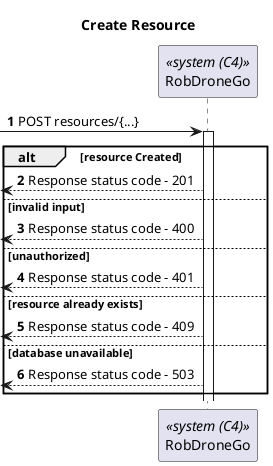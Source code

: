 @startuml Process View - Level 1

autonumber
skinparam packageStyle rect

title Create Resource

participant "RobDroneGo" as RDG <<system (C4)>>

-> RDG: POST resources/{...}

activate RDG

alt resource Created

  <-- RDG: Response status code - 201

else invalid input

  <-- RDG: Response status code - 400

else unauthorized

  <-- RDG: Response status code - 401

else resource already exists

  <-- RDG: Response status code - 409

else database unavailable

  <-- RDG: Response status code - 503

end

@enduml